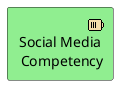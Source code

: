 {
  "sha1": "ez5wzwy4x5p15g5msrmu96fmgbk7d9q",
  "insertion": {
    "when": "2024-06-01T09:03:05.303Z",
    "url": "https://forum.plantuml.net/15788/where-can-i-find-the-archimate-sprites?show=15788",
    "user": "plantuml@gmail.com"
  }
}
@startuml
skinparam Shadowing false

!include <archimate/Archimate>

archimate #LightGreen "Social Media\n Competency" as SMC <<strategy-resource>>
@enduml
